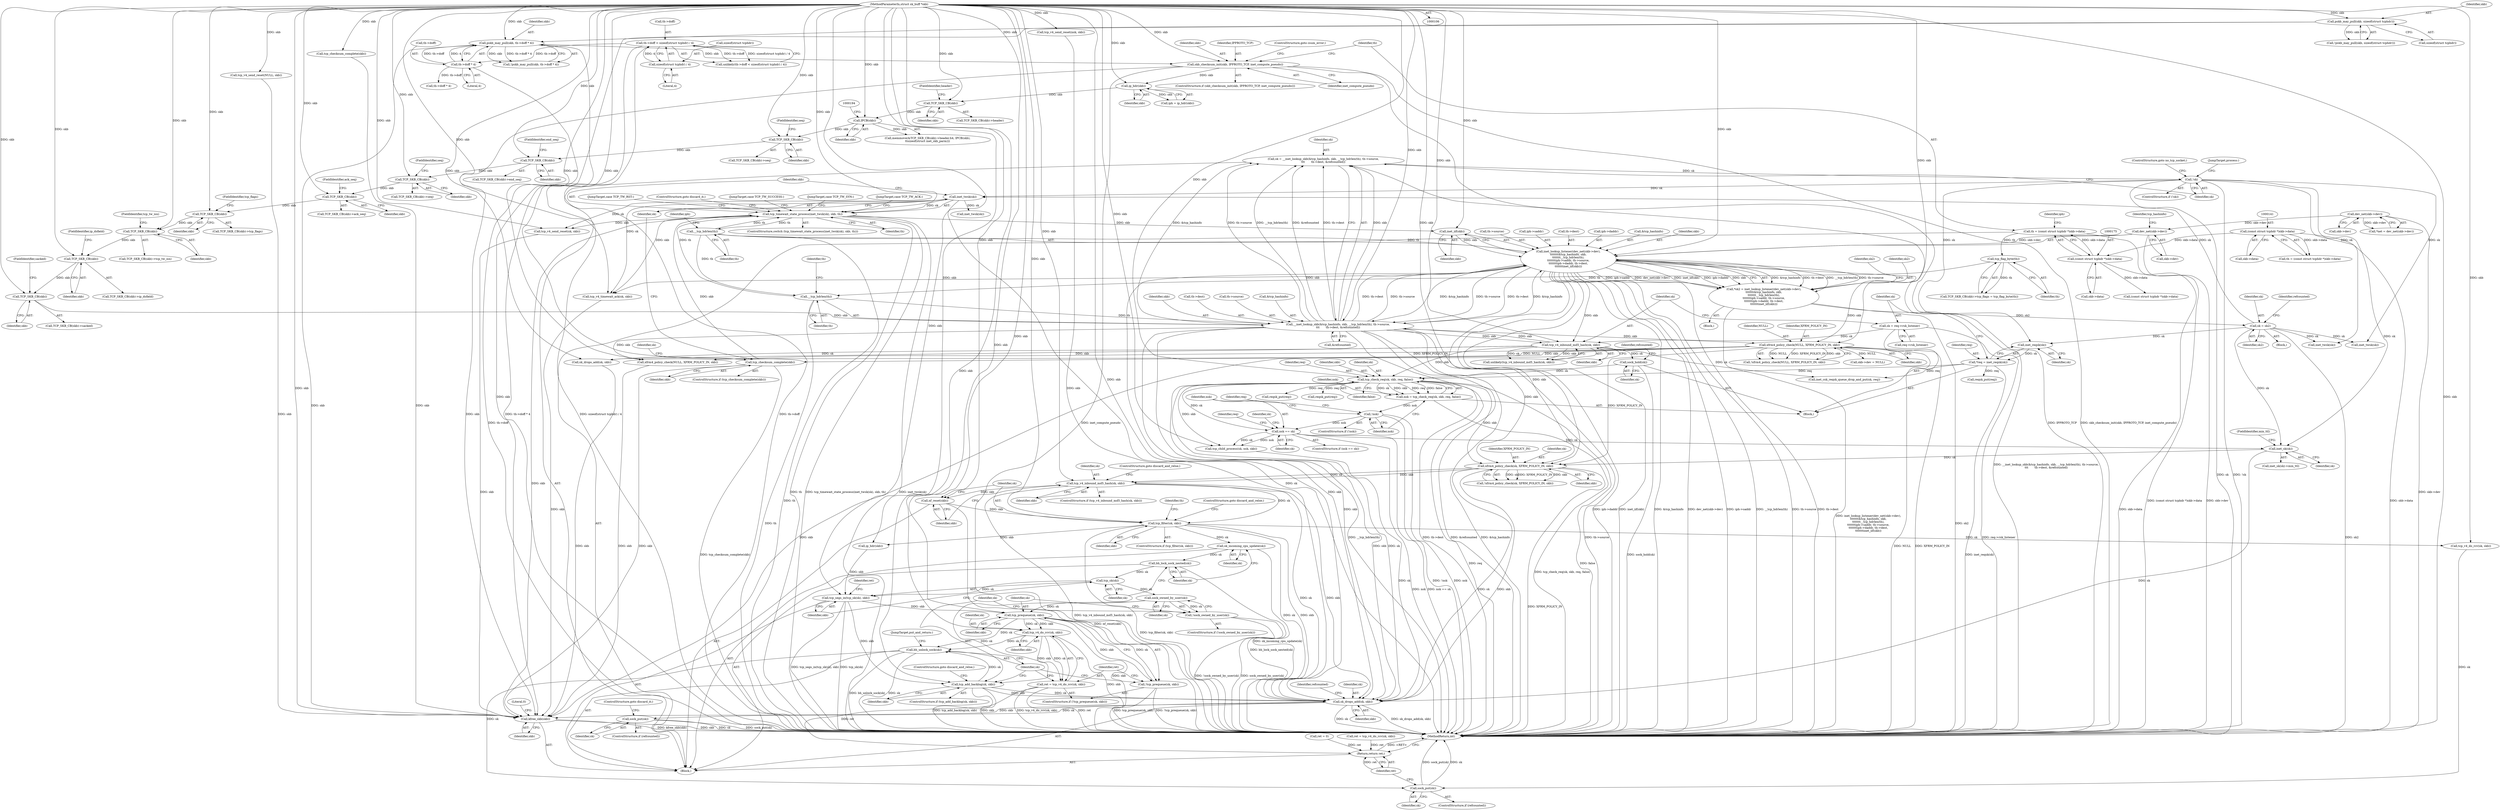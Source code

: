 digraph "0_linux_ac6e780070e30e4c35bd395acfe9191e6268bdd3@API" {
"1000444" [label="(Call,sk_incoming_cpu_update(sk))"];
"1000411" [label="(Call,tcp_filter(sk, skb))"];
"1000404" [label="(Call,tcp_v4_inbound_md5_hash(sk, skb))"];
"1000398" [label="(Call,xfrm4_policy_check(sk, XFRM_POLICY_IN, skb))"];
"1000388" [label="(Call,inet_sk(sk))"];
"1000285" [label="(Call,!sk)"];
"1000268" [label="(Call,sk = __inet_lookup_skb(&tcp_hashinfo, skb, __tcp_hdrlen(th), th->source,\n\t\t\t       th->dest, &refcounted))"];
"1000270" [label="(Call,__inet_lookup_skb(&tcp_hashinfo, skb, __tcp_hdrlen(th), th->source,\n\t\t\t       th->dest, &refcounted))"];
"1000557" [label="(Call,inet_lookup_listener(dev_net(skb->dev),\n\t\t\t\t\t\t\t&tcp_hashinfo, skb,\n\t\t\t\t\t\t\t__tcp_hdrlen(th),\n\t\t\t\t\t\t\tiph->saddr, th->source,\n\t\t\t\t\t\t\tiph->daddr, th->dest,\n\t\t\t\t\t\t\tinet_iif(skb)))"];
"1000558" [label="(Call,dev_net(skb->dev))"];
"1000112" [label="(Call,dev_net(skb->dev))"];
"1000579" [label="(Call,inet_iif(skb))"];
"1000546" [label="(Call,tcp_timewait_state_process(inet_twsk(sk), skb, th))"];
"1000547" [label="(Call,inet_twsk(sk))"];
"1000587" [label="(Call,sk = sk2)"];
"1000555" [label="(Call,*sk2 = inet_lookup_listener(dev_net(skb->dev),\n\t\t\t\t\t\t\t&tcp_hashinfo, skb,\n\t\t\t\t\t\t\t__tcp_hdrlen(th),\n\t\t\t\t\t\t\tiph->saddr, th->source,\n\t\t\t\t\t\t\tiph->daddr, th->dest,\n\t\t\t\t\t\t\tinet_iif(skb)))"];
"1000538" [label="(Call,tcp_checksum_complete(skb))"];
"1000528" [label="(Call,xfrm4_policy_check(NULL, XFRM_POLICY_IN, skb))"];
"1000107" [label="(MethodParameterIn,struct sk_buff *skb)"];
"1000274" [label="(Call,__tcp_hdrlen(th))"];
"1000565" [label="(Call,__tcp_hdrlen(th))"];
"1000246" [label="(Call,tcp_flag_byte(th))"];
"1000172" [label="(Call,th = (const struct tcphdr *)skb->data)"];
"1000174" [label="(Call,(const struct tcphdr *)skb->data)"];
"1000140" [label="(Call,(const struct tcphdr *)skb->data)"];
"1000316" [label="(Call,tcp_v4_inbound_md5_hash(sk, skb))"];
"1000309" [label="(Call,sk = req->rsk_listener)"];
"1000263" [label="(Call,TCP_SKB_CB(skb))"];
"1000256" [label="(Call,TCP_SKB_CB(skb))"];
"1000250" [label="(Call,TCP_SKB_CB(skb))"];
"1000243" [label="(Call,TCP_SKB_CB(skb))"];
"1000234" [label="(Call,TCP_SKB_CB(skb))"];
"1000212" [label="(Call,TCP_SKB_CB(skb))"];
"1000207" [label="(Call,TCP_SKB_CB(skb))"];
"1000198" [label="(Call,TCP_SKB_CB(skb))"];
"1000191" [label="(Call,IPCB(skb))"];
"1000187" [label="(Call,TCP_SKB_CB(skb))"];
"1000181" [label="(Call,ip_hdr(skb))"];
"1000167" [label="(Call,skb_checksum_init(skb, IPPROTO_TCP, inet_compute_pseudo))"];
"1000158" [label="(Call,pskb_may_pull(skb, th->doff * 4))"];
"1000133" [label="(Call,pskb_may_pull(skb, sizeof(struct tcphdr)))"];
"1000160" [label="(Call,th->doff * 4)"];
"1000147" [label="(Call,th->doff < sizeof(struct tcphdr) / 4)"];
"1000151" [label="(Call,sizeof(struct tcphdr) / 4)"];
"1000358" [label="(Call,nsk == sk)"];
"1000351" [label="(Call,!nsk)"];
"1000343" [label="(Call,nsk = tcp_check_req(sk, skb, req, false))"];
"1000345" [label="(Call,tcp_check_req(sk, skb, req, false))"];
"1000338" [label="(Call,sock_hold(sk))"];
"1000304" [label="(Call,*req = inet_reqsk(sk))"];
"1000306" [label="(Call,inet_reqsk(sk))"];
"1000408" [label="(Call,nf_reset(skb))"];
"1000446" [label="(Call,bh_lock_sock_nested(sk))"];
"1000449" [label="(Call,tcp_sk(sk))"];
"1000448" [label="(Call,tcp_segs_in(tcp_sk(sk), skb))"];
"1000462" [label="(Call,tcp_prequeue(sk, skb))"];
"1000461" [label="(Call,!tcp_prequeue(sk, skb))"];
"1000467" [label="(Call,tcp_v4_do_rcv(sk, skb))"];
"1000465" [label="(Call,ret = tcp_v4_do_rcv(sk, skb))"];
"1000484" [label="(Return,return ret;)"];
"1000477" [label="(Call,bh_unlock_sock(sk))"];
"1000482" [label="(Call,sock_put(sk))"];
"1000472" [label="(Call,tcp_add_backlog(sk, skb))"];
"1000517" [label="(Call,sk_drops_add(sk, skb))"];
"1000512" [label="(Call,kfree_skb(skb))"];
"1000522" [label="(Call,sock_put(sk))"];
"1000457" [label="(Call,sock_owned_by_user(sk))"];
"1000456" [label="(Call,!sock_owned_by_user(sk))"];
"1000334" [label="(Call,inet_csk_reqsk_queue_drop_and_put(sk, req))"];
"1000530" [label="(Identifier,XFRM_POLICY_IN)"];
"1000457" [label="(Call,sock_owned_by_user(sk))"];
"1000389" [label="(Identifier,sk)"];
"1000264" [label="(Identifier,skb)"];
"1000211" [label="(Call,TCP_SKB_CB(skb)->seq)"];
"1000246" [label="(Call,tcp_flag_byte(th))"];
"1000251" [label="(Identifier,skb)"];
"1000484" [label="(Return,return ret;)"];
"1000243" [label="(Call,TCP_SKB_CB(skb))"];
"1000520" [label="(ControlStructure,if (refcounted))"];
"1000585" [label="(Call,inet_twsk(sk))"];
"1000339" [label="(Identifier,sk)"];
"1000466" [label="(Identifier,ret)"];
"1000538" [label="(Call,tcp_checksum_complete(skb))"];
"1000160" [label="(Call,th->doff * 4)"];
"1000208" [label="(Identifier,skb)"];
"1000524" [label="(ControlStructure,goto discard_it;)"];
"1000609" [label="(MethodReturn,int)"];
"1000608" [label="(ControlStructure,goto discard_it;)"];
"1000132" [label="(Call,!pskb_may_pull(skb, sizeof(struct tcphdr)))"];
"1000358" [label="(Call,nsk == sk)"];
"1000556" [label="(Identifier,sk2)"];
"1000527" [label="(Call,!xfrm4_policy_check(NULL, XFRM_POLICY_IN, skb))"];
"1000263" [label="(Call,TCP_SKB_CB(skb))"];
"1000167" [label="(Call,skb_checksum_init(skb, IPPROTO_TCP, inet_compute_pseudo))"];
"1000134" [label="(Identifier,skb)"];
"1000453" [label="(Identifier,ret)"];
"1000448" [label="(Call,tcp_segs_in(tcp_sk(sk), skb))"];
"1000522" [label="(Call,sock_put(sk))"];
"1000404" [label="(Call,tcp_v4_inbound_md5_hash(sk, skb))"];
"1000371" [label="(Call,tcp_v4_send_reset(nsk, skb))"];
"1000270" [label="(Call,__inet_lookup_skb(&tcp_hashinfo, skb, __tcp_hdrlen(th), th->source,\n\t\t\t       th->dest, &refcounted))"];
"1000390" [label="(FieldIdentifier,min_ttl)"];
"1000588" [label="(Identifier,sk)"];
"1000346" [label="(Identifier,sk)"];
"1000469" [label="(Identifier,skb)"];
"1000174" [label="(Call,(const struct tcphdr *)skb->data)"];
"1000315" [label="(Call,unlikely(tcp_v4_inbound_md5_hash(sk, skb)))"];
"1000582" [label="(Identifier,sk2)"];
"1000284" [label="(ControlStructure,if (!sk))"];
"1000607" [label="(JumpTarget,case TCP_TW_SUCCESS:)"];
"1000302" [label="(Block,)"];
"1000209" [label="(FieldIdentifier,end_seq)"];
"1000485" [label="(Identifier,ret)"];
"1000458" [label="(Identifier,sk)"];
"1000107" [label="(MethodParameterIn,struct sk_buff *skb)"];
"1000444" [label="(Call,sk_incoming_cpu_update(sk))"];
"1000138" [label="(Call,th = (const struct tcphdr *)skb->data)"];
"1000285" [label="(Call,!sk)"];
"1000343" [label="(Call,nsk = tcp_check_req(sk, skb, req, false))"];
"1000397" [label="(Call,!xfrm4_policy_check(sk, XFRM_POLICY_IN, skb))"];
"1000483" [label="(Identifier,sk)"];
"1000257" [label="(Identifier,skb)"];
"1000112" [label="(Call,dev_net(skb->dev))"];
"1000489" [label="(Call,xfrm4_policy_check(NULL, XFRM_POLICY_IN, skb))"];
"1000250" [label="(Call,TCP_SKB_CB(skb))"];
"1000338" [label="(Call,sock_hold(sk))"];
"1000179" [label="(Call,iph = ip_hdr(skb))"];
"1000148" [label="(Call,th->doff)"];
"1000154" [label="(Literal,4)"];
"1000567" [label="(Call,iph->saddr)"];
"1000460" [label="(ControlStructure,if (!tcp_prequeue(sk, skb)))"];
"1000151" [label="(Call,sizeof(struct tcphdr) / 4)"];
"1000357" [label="(ControlStructure,if (nsk == sk))"];
"1000388" [label="(Call,inet_sk(sk))"];
"1000306" [label="(Call,inet_reqsk(sk))"];
"1000529" [label="(Identifier,NULL)"];
"1000142" [label="(Call,skb->data)"];
"1000269" [label="(Identifier,sk)"];
"1000534" [label="(Call,inet_twsk(sk))"];
"1000311" [label="(Call,req->rsk_listener)"];
"1000317" [label="(Identifier,sk)"];
"1000559" [label="(Call,skb->dev)"];
"1000169" [label="(Identifier,IPPROTO_TCP)"];
"1000545" [label="(ControlStructure,switch (tcp_timewait_state_process(inet_twsk(sk), skb, th)))"];
"1000387" [label="(Call,inet_sk(sk)->min_ttl)"];
"1000235" [label="(Identifier,skb)"];
"1000477" [label="(Call,bh_unlock_sock(sk))"];
"1000212" [label="(Call,TCP_SKB_CB(skb))"];
"1000345" [label="(Call,tcp_check_req(sk, skb, req, false))"];
"1000172" [label="(Call,th = (const struct tcphdr *)skb->data)"];
"1000451" [label="(Identifier,skb)"];
"1000467" [label="(Call,tcp_v4_do_rcv(sk, skb))"];
"1000518" [label="(Identifier,sk)"];
"1000515" [label="(Literal,0)"];
"1000398" [label="(Call,xfrm4_policy_check(sk, XFRM_POLICY_IN, skb))"];
"1000288" [label="(JumpTarget,process:)"];
"1000366" [label="(Call,tcp_child_process(sk, nsk, skb))"];
"1000401" [label="(Identifier,skb)"];
"1000589" [label="(Identifier,sk2)"];
"1000568" [label="(Identifier,iph)"];
"1000276" [label="(Call,th->source)"];
"1000480" [label="(ControlStructure,if (refcounted))"];
"1000173" [label="(Identifier,th)"];
"1000450" [label="(Identifier,sk)"];
"1000206" [label="(Call,TCP_SKB_CB(skb)->end_seq)"];
"1000186" [label="(Call,TCP_SKB_CB(skb)->header)"];
"1000176" [label="(Call,skb->data)"];
"1000110" [label="(Call,*net = dev_net(skb->dev))"];
"1000352" [label="(Identifier,nsk)"];
"1000287" [label="(ControlStructure,goto no_tcp_socket;)"];
"1000471" [label="(ControlStructure,if (tcp_add_backlog(sk, skb)))"];
"1000528" [label="(Call,xfrm4_policy_check(NULL, XFRM_POLICY_IN, skb))"];
"1000166" [label="(ControlStructure,if (skb_checksum_init(skb, IPPROTO_TCP, inet_compute_pseudo)))"];
"1000354" [label="(Call,reqsk_put(req))"];
"1000133" [label="(Call,pskb_may_pull(skb, sizeof(struct tcphdr)))"];
"1000549" [label="(Identifier,skb)"];
"1000547" [label="(Call,inet_twsk(sk))"];
"1000472" [label="(Call,tcp_add_backlog(sk, skb))"];
"1000416" [label="(Identifier,th)"];
"1000275" [label="(Identifier,th)"];
"1000318" [label="(Identifier,skb)"];
"1000351" [label="(Call,!nsk)"];
"1000513" [label="(Identifier,skb)"];
"1000465" [label="(Call,ret = tcp_v4_do_rcv(sk, skb))"];
"1000197" [label="(Call,TCP_SKB_CB(skb)->seq)"];
"1000476" [label="(ControlStructure,goto discard_and_relse;)"];
"1000108" [label="(Block,)"];
"1000305" [label="(Identifier,req)"];
"1000445" [label="(Identifier,sk)"];
"1000214" [label="(FieldIdentifier,seq)"];
"1000367" [label="(Identifier,sk)"];
"1000464" [label="(Identifier,skb)"];
"1000255" [label="(Call,TCP_SKB_CB(skb)->ip_dsfield)"];
"1000350" [label="(ControlStructure,if (!nsk))"];
"1000274" [label="(Call,__tcp_hdrlen(th))"];
"1000183" [label="(Call,memmove(&TCP_SKB_CB(skb)->header.h4, IPCB(skb),\n\t\tsizeof(struct inet_skb_parm)))"];
"1000440" [label="(Call,tcp_v4_do_rcv(sk, skb))"];
"1000271" [label="(Call,&tcp_hashinfo)"];
"1000113" [label="(Call,skb->dev)"];
"1000552" [label="(JumpTarget,case TCP_TW_SYN:)"];
"1000594" [label="(JumpTarget,case TCP_TW_ACK:)"];
"1000512" [label="(Call,kfree_skb(skb))"];
"1000426" [label="(Call,skb->dev = NULL)"];
"1000158" [label="(Call,pskb_may_pull(skb, th->doff * 4))"];
"1000310" [label="(Identifier,sk)"];
"1000323" [label="(Call,reqsk_put(req))"];
"1000463" [label="(Identifier,sk)"];
"1000468" [label="(Identifier,sk)"];
"1000473" [label="(Identifier,sk)"];
"1000282" [label="(Call,&refcounted)"];
"1000519" [label="(Identifier,skb)"];
"1000286" [label="(Identifier,sk)"];
"1000599" [label="(JumpTarget,case TCP_TW_RST:)"];
"1000320" [label="(Call,sk_drops_add(sk, skb))"];
"1000412" [label="(Identifier,sk)"];
"1000580" [label="(Identifier,skb)"];
"1000591" [label="(Identifier,refcounted)"];
"1000537" [label="(ControlStructure,if (tcp_checksum_complete(skb)))"];
"1000244" [label="(Identifier,skb)"];
"1000159" [label="(Identifier,skb)"];
"1000307" [label="(Identifier,sk)"];
"1000558" [label="(Call,dev_net(skb->dev))"];
"1000550" [label="(Identifier,th)"];
"1000363" [label="(Identifier,req)"];
"1000273" [label="(Identifier,skb)"];
"1000171" [label="(ControlStructure,goto csum_error;)"];
"1000576" [label="(Call,th->dest)"];
"1000247" [label="(Identifier,th)"];
"1000189" [label="(FieldIdentifier,header)"];
"1000414" [label="(ControlStructure,goto discard_and_relse;)"];
"1000446" [label="(Call,bh_lock_sock_nested(sk))"];
"1000147" [label="(Call,th->doff < sizeof(struct tcphdr) / 4)"];
"1000595" [label="(Call,tcp_v4_timewait_ack(sk, skb))"];
"1000539" [label="(Identifier,skb)"];
"1000252" [label="(FieldIdentifier,tcp_tw_isn)"];
"1000517" [label="(Call,sk_drops_add(sk, skb))"];
"1000242" [label="(Call,TCP_SKB_CB(skb)->tcp_flags)"];
"1000168" [label="(Identifier,skb)"];
"1000456" [label="(Call,!sock_owned_by_user(sk))"];
"1000355" [label="(Identifier,req)"];
"1000474" [label="(Identifier,skb)"];
"1000187" [label="(Call,TCP_SKB_CB(skb))"];
"1000191" [label="(Call,IPCB(skb))"];
"1000417" [label="(Call,(const struct tcphdr *)skb->data)"];
"1000227" [label="(Call,th->doff * 4)"];
"1000344" [label="(Identifier,nsk)"];
"1000152" [label="(Call,sizeof(struct tcphdr))"];
"1000348" [label="(Identifier,req)"];
"1000164" [label="(Literal,4)"];
"1000452" [label="(Call,ret = 0)"];
"1000360" [label="(Identifier,sk)"];
"1000409" [label="(Identifier,skb)"];
"1000140" [label="(Call,(const struct tcphdr *)skb->data)"];
"1000316" [label="(Call,tcp_v4_inbound_md5_hash(sk, skb))"];
"1000557" [label="(Call,inet_lookup_listener(dev_net(skb->dev),\n\t\t\t\t\t\t\t&tcp_hashinfo, skb,\n\t\t\t\t\t\t\t__tcp_hdrlen(th),\n\t\t\t\t\t\t\tiph->saddr, th->source,\n\t\t\t\t\t\t\tiph->daddr, th->dest,\n\t\t\t\t\t\t\tinet_iif(skb)))"];
"1000553" [label="(Block,)"];
"1000347" [label="(Identifier,skb)"];
"1000362" [label="(Call,reqsk_put(req))"];
"1000543" [label="(Identifier,sk)"];
"1000424" [label="(Call,ip_hdr(skb))"];
"1000403" [label="(ControlStructure,if (tcp_v4_inbound_md5_hash(sk, skb)))"];
"1000573" [label="(Call,iph->daddr)"];
"1000199" [label="(Identifier,skb)"];
"1000406" [label="(Identifier,skb)"];
"1000341" [label="(Identifier,refcounted)"];
"1000213" [label="(Identifier,skb)"];
"1000170" [label="(Identifier,inet_compute_pseudo)"];
"1000562" [label="(Call,&tcp_hashinfo)"];
"1000200" [label="(FieldIdentifier,seq)"];
"1000161" [label="(Call,th->doff)"];
"1000359" [label="(Identifier,nsk)"];
"1000478" [label="(Identifier,sk)"];
"1000438" [label="(Call,ret = tcp_v4_do_rcv(sk, skb))"];
"1000482" [label="(Call,sock_put(sk))"];
"1000207" [label="(Call,TCP_SKB_CB(skb))"];
"1000495" [label="(Call,tcp_checksum_complete(skb))"];
"1000265" [label="(FieldIdentifier,sacked)"];
"1000245" [label="(FieldIdentifier,tcp_flags)"];
"1000447" [label="(Identifier,sk)"];
"1000455" [label="(ControlStructure,if (!sock_owned_by_user(sk)))"];
"1000563" [label="(Identifier,tcp_hashinfo)"];
"1000268" [label="(Call,sk = __inet_lookup_skb(&tcp_hashinfo, skb, __tcp_hdrlen(th), th->source,\n\t\t\t       th->dest, &refcounted))"];
"1000531" [label="(Identifier,skb)"];
"1000349" [label="(Identifier,false)"];
"1000408" [label="(Call,nf_reset(skb))"];
"1000546" [label="(Call,tcp_timewait_state_process(inet_twsk(sk), skb, th))"];
"1000479" [label="(JumpTarget,put_and_return:)"];
"1000400" [label="(Identifier,XFRM_POLICY_IN)"];
"1000462" [label="(Call,tcp_prequeue(sk, skb))"];
"1000258" [label="(FieldIdentifier,ip_dsfield)"];
"1000262" [label="(Call,TCP_SKB_CB(skb)->sacked)"];
"1000157" [label="(Call,!pskb_may_pull(skb, th->doff * 4))"];
"1000180" [label="(Identifier,iph)"];
"1000461" [label="(Call,!tcp_prequeue(sk, skb))"];
"1000256" [label="(Call,TCP_SKB_CB(skb))"];
"1000566" [label="(Identifier,th)"];
"1000399" [label="(Identifier,sk)"];
"1000548" [label="(Identifier,sk)"];
"1000413" [label="(Identifier,skb)"];
"1000583" [label="(Block,)"];
"1000411" [label="(Call,tcp_filter(sk, skb))"];
"1000565" [label="(Call,__tcp_hdrlen(th))"];
"1000241" [label="(Call,TCP_SKB_CB(skb)->tcp_flags = tcp_flag_byte(th))"];
"1000564" [label="(Identifier,skb)"];
"1000521" [label="(Identifier,refcounted)"];
"1000542" [label="(Call,inet_twsk(sk))"];
"1000410" [label="(ControlStructure,if (tcp_filter(sk, skb)))"];
"1000570" [label="(Call,th->source)"];
"1000407" [label="(ControlStructure,goto discard_and_relse;)"];
"1000587" [label="(Call,sk = sk2)"];
"1000579" [label="(Call,inet_iif(skb))"];
"1000181" [label="(Call,ip_hdr(skb))"];
"1000555" [label="(Call,*sk2 = inet_lookup_listener(dev_net(skb->dev),\n\t\t\t\t\t\t\t&tcp_hashinfo, skb,\n\t\t\t\t\t\t\t__tcp_hdrlen(th),\n\t\t\t\t\t\t\tiph->saddr, th->source,\n\t\t\t\t\t\t\tiph->daddr, th->dest,\n\t\t\t\t\t\t\tinet_iif(skb)))"];
"1000198" [label="(Call,TCP_SKB_CB(skb))"];
"1000233" [label="(Call,TCP_SKB_CB(skb)->ack_seq)"];
"1000236" [label="(FieldIdentifier,ack_seq)"];
"1000135" [label="(Call,sizeof(struct tcphdr))"];
"1000523" [label="(Identifier,sk)"];
"1000304" [label="(Call,*req = inet_reqsk(sk))"];
"1000192" [label="(Identifier,skb)"];
"1000188" [label="(Identifier,skb)"];
"1000405" [label="(Identifier,sk)"];
"1000449" [label="(Call,tcp_sk(sk))"];
"1000234" [label="(Call,TCP_SKB_CB(skb))"];
"1000182" [label="(Identifier,skb)"];
"1000508" [label="(Call,tcp_v4_send_reset(NULL, skb))"];
"1000279" [label="(Call,th->dest)"];
"1000600" [label="(Call,tcp_v4_send_reset(sk, skb))"];
"1000146" [label="(Call,unlikely(th->doff < sizeof(struct tcphdr) / 4))"];
"1000249" [label="(Call,TCP_SKB_CB(skb)->tcp_tw_isn)"];
"1000277" [label="(Identifier,th)"];
"1000309" [label="(Call,sk = req->rsk_listener)"];
"1000444" -> "1000108"  [label="AST: "];
"1000444" -> "1000445"  [label="CFG: "];
"1000445" -> "1000444"  [label="AST: "];
"1000447" -> "1000444"  [label="CFG: "];
"1000444" -> "1000609"  [label="DDG: sk_incoming_cpu_update(sk)"];
"1000411" -> "1000444"  [label="DDG: sk"];
"1000444" -> "1000446"  [label="DDG: sk"];
"1000411" -> "1000410"  [label="AST: "];
"1000411" -> "1000413"  [label="CFG: "];
"1000412" -> "1000411"  [label="AST: "];
"1000413" -> "1000411"  [label="AST: "];
"1000414" -> "1000411"  [label="CFG: "];
"1000416" -> "1000411"  [label="CFG: "];
"1000411" -> "1000609"  [label="DDG: tcp_filter(sk, skb)"];
"1000404" -> "1000411"  [label="DDG: sk"];
"1000408" -> "1000411"  [label="DDG: skb"];
"1000107" -> "1000411"  [label="DDG: skb"];
"1000411" -> "1000424"  [label="DDG: skb"];
"1000411" -> "1000440"  [label="DDG: sk"];
"1000411" -> "1000517"  [label="DDG: sk"];
"1000411" -> "1000517"  [label="DDG: skb"];
"1000404" -> "1000403"  [label="AST: "];
"1000404" -> "1000406"  [label="CFG: "];
"1000405" -> "1000404"  [label="AST: "];
"1000406" -> "1000404"  [label="AST: "];
"1000407" -> "1000404"  [label="CFG: "];
"1000409" -> "1000404"  [label="CFG: "];
"1000404" -> "1000609"  [label="DDG: tcp_v4_inbound_md5_hash(sk, skb)"];
"1000398" -> "1000404"  [label="DDG: sk"];
"1000398" -> "1000404"  [label="DDG: skb"];
"1000107" -> "1000404"  [label="DDG: skb"];
"1000404" -> "1000408"  [label="DDG: skb"];
"1000404" -> "1000517"  [label="DDG: sk"];
"1000404" -> "1000517"  [label="DDG: skb"];
"1000398" -> "1000397"  [label="AST: "];
"1000398" -> "1000401"  [label="CFG: "];
"1000399" -> "1000398"  [label="AST: "];
"1000400" -> "1000398"  [label="AST: "];
"1000401" -> "1000398"  [label="AST: "];
"1000397" -> "1000398"  [label="CFG: "];
"1000398" -> "1000609"  [label="DDG: XFRM_POLICY_IN"];
"1000398" -> "1000397"  [label="DDG: sk"];
"1000398" -> "1000397"  [label="DDG: XFRM_POLICY_IN"];
"1000398" -> "1000397"  [label="DDG: skb"];
"1000388" -> "1000398"  [label="DDG: sk"];
"1000528" -> "1000398"  [label="DDG: XFRM_POLICY_IN"];
"1000345" -> "1000398"  [label="DDG: skb"];
"1000557" -> "1000398"  [label="DDG: skb"];
"1000270" -> "1000398"  [label="DDG: skb"];
"1000107" -> "1000398"  [label="DDG: skb"];
"1000398" -> "1000517"  [label="DDG: sk"];
"1000398" -> "1000517"  [label="DDG: skb"];
"1000388" -> "1000387"  [label="AST: "];
"1000388" -> "1000389"  [label="CFG: "];
"1000389" -> "1000388"  [label="AST: "];
"1000390" -> "1000388"  [label="CFG: "];
"1000285" -> "1000388"  [label="DDG: sk"];
"1000587" -> "1000388"  [label="DDG: sk"];
"1000358" -> "1000388"  [label="DDG: sk"];
"1000388" -> "1000517"  [label="DDG: sk"];
"1000285" -> "1000284"  [label="AST: "];
"1000285" -> "1000286"  [label="CFG: "];
"1000286" -> "1000285"  [label="AST: "];
"1000287" -> "1000285"  [label="CFG: "];
"1000288" -> "1000285"  [label="CFG: "];
"1000285" -> "1000609"  [label="DDG: sk"];
"1000285" -> "1000609"  [label="DDG: !sk"];
"1000268" -> "1000285"  [label="DDG: sk"];
"1000285" -> "1000306"  [label="DDG: sk"];
"1000285" -> "1000534"  [label="DDG: sk"];
"1000285" -> "1000542"  [label="DDG: sk"];
"1000285" -> "1000547"  [label="DDG: sk"];
"1000268" -> "1000108"  [label="AST: "];
"1000268" -> "1000270"  [label="CFG: "];
"1000269" -> "1000268"  [label="AST: "];
"1000270" -> "1000268"  [label="AST: "];
"1000286" -> "1000268"  [label="CFG: "];
"1000268" -> "1000609"  [label="DDG: __inet_lookup_skb(&tcp_hashinfo, skb, __tcp_hdrlen(th), th->source,\n\t\t\t       th->dest, &refcounted)"];
"1000270" -> "1000268"  [label="DDG: skb"];
"1000270" -> "1000268"  [label="DDG: &tcp_hashinfo"];
"1000270" -> "1000268"  [label="DDG: th->source"];
"1000270" -> "1000268"  [label="DDG: __tcp_hdrlen(th)"];
"1000270" -> "1000268"  [label="DDG: &refcounted"];
"1000270" -> "1000268"  [label="DDG: th->dest"];
"1000270" -> "1000282"  [label="CFG: "];
"1000271" -> "1000270"  [label="AST: "];
"1000273" -> "1000270"  [label="AST: "];
"1000274" -> "1000270"  [label="AST: "];
"1000276" -> "1000270"  [label="AST: "];
"1000279" -> "1000270"  [label="AST: "];
"1000282" -> "1000270"  [label="AST: "];
"1000270" -> "1000609"  [label="DDG: &refcounted"];
"1000270" -> "1000609"  [label="DDG: __tcp_hdrlen(th)"];
"1000270" -> "1000609"  [label="DDG: th->source"];
"1000270" -> "1000609"  [label="DDG: &tcp_hashinfo"];
"1000270" -> "1000609"  [label="DDG: th->dest"];
"1000557" -> "1000270"  [label="DDG: &tcp_hashinfo"];
"1000557" -> "1000270"  [label="DDG: th->source"];
"1000557" -> "1000270"  [label="DDG: th->dest"];
"1000316" -> "1000270"  [label="DDG: skb"];
"1000263" -> "1000270"  [label="DDG: skb"];
"1000107" -> "1000270"  [label="DDG: skb"];
"1000274" -> "1000270"  [label="DDG: th"];
"1000270" -> "1000316"  [label="DDG: skb"];
"1000270" -> "1000489"  [label="DDG: skb"];
"1000270" -> "1000517"  [label="DDG: skb"];
"1000270" -> "1000528"  [label="DDG: skb"];
"1000270" -> "1000557"  [label="DDG: &tcp_hashinfo"];
"1000270" -> "1000557"  [label="DDG: th->source"];
"1000270" -> "1000557"  [label="DDG: th->dest"];
"1000557" -> "1000555"  [label="AST: "];
"1000557" -> "1000579"  [label="CFG: "];
"1000558" -> "1000557"  [label="AST: "];
"1000562" -> "1000557"  [label="AST: "];
"1000564" -> "1000557"  [label="AST: "];
"1000565" -> "1000557"  [label="AST: "];
"1000567" -> "1000557"  [label="AST: "];
"1000570" -> "1000557"  [label="AST: "];
"1000573" -> "1000557"  [label="AST: "];
"1000576" -> "1000557"  [label="AST: "];
"1000579" -> "1000557"  [label="AST: "];
"1000555" -> "1000557"  [label="CFG: "];
"1000557" -> "1000609"  [label="DDG: inet_iif(skb)"];
"1000557" -> "1000609"  [label="DDG: &tcp_hashinfo"];
"1000557" -> "1000609"  [label="DDG: dev_net(skb->dev)"];
"1000557" -> "1000609"  [label="DDG: iph->saddr"];
"1000557" -> "1000609"  [label="DDG: __tcp_hdrlen(th)"];
"1000557" -> "1000609"  [label="DDG: th->source"];
"1000557" -> "1000609"  [label="DDG: th->dest"];
"1000557" -> "1000609"  [label="DDG: iph->daddr"];
"1000557" -> "1000316"  [label="DDG: skb"];
"1000557" -> "1000517"  [label="DDG: skb"];
"1000557" -> "1000528"  [label="DDG: skb"];
"1000557" -> "1000555"  [label="DDG: &tcp_hashinfo"];
"1000557" -> "1000555"  [label="DDG: th->dest"];
"1000557" -> "1000555"  [label="DDG: __tcp_hdrlen(th)"];
"1000557" -> "1000555"  [label="DDG: th->source"];
"1000557" -> "1000555"  [label="DDG: iph->saddr"];
"1000557" -> "1000555"  [label="DDG: dev_net(skb->dev)"];
"1000557" -> "1000555"  [label="DDG: inet_iif(skb)"];
"1000557" -> "1000555"  [label="DDG: iph->daddr"];
"1000557" -> "1000555"  [label="DDG: skb"];
"1000558" -> "1000557"  [label="DDG: skb->dev"];
"1000579" -> "1000557"  [label="DDG: skb"];
"1000107" -> "1000557"  [label="DDG: skb"];
"1000565" -> "1000557"  [label="DDG: th"];
"1000557" -> "1000595"  [label="DDG: skb"];
"1000558" -> "1000559"  [label="CFG: "];
"1000559" -> "1000558"  [label="AST: "];
"1000563" -> "1000558"  [label="CFG: "];
"1000558" -> "1000609"  [label="DDG: skb->dev"];
"1000112" -> "1000558"  [label="DDG: skb->dev"];
"1000112" -> "1000110"  [label="AST: "];
"1000112" -> "1000113"  [label="CFG: "];
"1000113" -> "1000112"  [label="AST: "];
"1000110" -> "1000112"  [label="CFG: "];
"1000112" -> "1000609"  [label="DDG: skb->dev"];
"1000112" -> "1000110"  [label="DDG: skb->dev"];
"1000579" -> "1000580"  [label="CFG: "];
"1000580" -> "1000579"  [label="AST: "];
"1000546" -> "1000579"  [label="DDG: skb"];
"1000107" -> "1000579"  [label="DDG: skb"];
"1000546" -> "1000545"  [label="AST: "];
"1000546" -> "1000550"  [label="CFG: "];
"1000547" -> "1000546"  [label="AST: "];
"1000549" -> "1000546"  [label="AST: "];
"1000550" -> "1000546"  [label="AST: "];
"1000552" -> "1000546"  [label="CFG: "];
"1000594" -> "1000546"  [label="CFG: "];
"1000599" -> "1000546"  [label="CFG: "];
"1000607" -> "1000546"  [label="CFG: "];
"1000608" -> "1000546"  [label="CFG: "];
"1000546" -> "1000609"  [label="DDG: th"];
"1000546" -> "1000609"  [label="DDG: tcp_timewait_state_process(inet_twsk(sk), skb, th)"];
"1000546" -> "1000609"  [label="DDG: inet_twsk(sk)"];
"1000546" -> "1000512"  [label="DDG: skb"];
"1000547" -> "1000546"  [label="DDG: sk"];
"1000538" -> "1000546"  [label="DDG: skb"];
"1000107" -> "1000546"  [label="DDG: skb"];
"1000274" -> "1000546"  [label="DDG: th"];
"1000565" -> "1000546"  [label="DDG: th"];
"1000546" -> "1000565"  [label="DDG: th"];
"1000546" -> "1000595"  [label="DDG: skb"];
"1000546" -> "1000600"  [label="DDG: skb"];
"1000547" -> "1000548"  [label="CFG: "];
"1000548" -> "1000547"  [label="AST: "];
"1000549" -> "1000547"  [label="CFG: "];
"1000547" -> "1000609"  [label="DDG: sk"];
"1000587" -> "1000547"  [label="DDG: sk"];
"1000547" -> "1000585"  [label="DDG: sk"];
"1000547" -> "1000595"  [label="DDG: sk"];
"1000547" -> "1000600"  [label="DDG: sk"];
"1000587" -> "1000583"  [label="AST: "];
"1000587" -> "1000589"  [label="CFG: "];
"1000588" -> "1000587"  [label="AST: "];
"1000589" -> "1000587"  [label="AST: "];
"1000591" -> "1000587"  [label="CFG: "];
"1000587" -> "1000609"  [label="DDG: sk2"];
"1000587" -> "1000306"  [label="DDG: sk"];
"1000587" -> "1000534"  [label="DDG: sk"];
"1000587" -> "1000542"  [label="DDG: sk"];
"1000555" -> "1000587"  [label="DDG: sk2"];
"1000555" -> "1000553"  [label="AST: "];
"1000556" -> "1000555"  [label="AST: "];
"1000582" -> "1000555"  [label="CFG: "];
"1000555" -> "1000609"  [label="DDG: inet_lookup_listener(dev_net(skb->dev),\n\t\t\t\t\t\t\t&tcp_hashinfo, skb,\n\t\t\t\t\t\t\t__tcp_hdrlen(th),\n\t\t\t\t\t\t\tiph->saddr, th->source,\n\t\t\t\t\t\t\tiph->daddr, th->dest,\n\t\t\t\t\t\t\tinet_iif(skb))"];
"1000555" -> "1000609"  [label="DDG: sk2"];
"1000538" -> "1000537"  [label="AST: "];
"1000538" -> "1000539"  [label="CFG: "];
"1000539" -> "1000538"  [label="AST: "];
"1000543" -> "1000538"  [label="CFG: "];
"1000548" -> "1000538"  [label="CFG: "];
"1000538" -> "1000609"  [label="DDG: tcp_checksum_complete(skb)"];
"1000538" -> "1000512"  [label="DDG: skb"];
"1000528" -> "1000538"  [label="DDG: skb"];
"1000107" -> "1000538"  [label="DDG: skb"];
"1000528" -> "1000527"  [label="AST: "];
"1000528" -> "1000531"  [label="CFG: "];
"1000529" -> "1000528"  [label="AST: "];
"1000530" -> "1000528"  [label="AST: "];
"1000531" -> "1000528"  [label="AST: "];
"1000527" -> "1000528"  [label="CFG: "];
"1000528" -> "1000609"  [label="DDG: XFRM_POLICY_IN"];
"1000528" -> "1000609"  [label="DDG: NULL"];
"1000528" -> "1000426"  [label="DDG: NULL"];
"1000528" -> "1000489"  [label="DDG: NULL"];
"1000528" -> "1000489"  [label="DDG: XFRM_POLICY_IN"];
"1000528" -> "1000512"  [label="DDG: skb"];
"1000528" -> "1000527"  [label="DDG: NULL"];
"1000528" -> "1000527"  [label="DDG: XFRM_POLICY_IN"];
"1000528" -> "1000527"  [label="DDG: skb"];
"1000107" -> "1000528"  [label="DDG: skb"];
"1000107" -> "1000106"  [label="AST: "];
"1000107" -> "1000609"  [label="DDG: skb"];
"1000107" -> "1000133"  [label="DDG: skb"];
"1000107" -> "1000158"  [label="DDG: skb"];
"1000107" -> "1000167"  [label="DDG: skb"];
"1000107" -> "1000181"  [label="DDG: skb"];
"1000107" -> "1000187"  [label="DDG: skb"];
"1000107" -> "1000191"  [label="DDG: skb"];
"1000107" -> "1000198"  [label="DDG: skb"];
"1000107" -> "1000207"  [label="DDG: skb"];
"1000107" -> "1000212"  [label="DDG: skb"];
"1000107" -> "1000234"  [label="DDG: skb"];
"1000107" -> "1000243"  [label="DDG: skb"];
"1000107" -> "1000250"  [label="DDG: skb"];
"1000107" -> "1000256"  [label="DDG: skb"];
"1000107" -> "1000263"  [label="DDG: skb"];
"1000107" -> "1000316"  [label="DDG: skb"];
"1000107" -> "1000320"  [label="DDG: skb"];
"1000107" -> "1000345"  [label="DDG: skb"];
"1000107" -> "1000366"  [label="DDG: skb"];
"1000107" -> "1000371"  [label="DDG: skb"];
"1000107" -> "1000408"  [label="DDG: skb"];
"1000107" -> "1000424"  [label="DDG: skb"];
"1000107" -> "1000440"  [label="DDG: skb"];
"1000107" -> "1000448"  [label="DDG: skb"];
"1000107" -> "1000462"  [label="DDG: skb"];
"1000107" -> "1000467"  [label="DDG: skb"];
"1000107" -> "1000472"  [label="DDG: skb"];
"1000107" -> "1000489"  [label="DDG: skb"];
"1000107" -> "1000495"  [label="DDG: skb"];
"1000107" -> "1000508"  [label="DDG: skb"];
"1000107" -> "1000512"  [label="DDG: skb"];
"1000107" -> "1000517"  [label="DDG: skb"];
"1000107" -> "1000595"  [label="DDG: skb"];
"1000107" -> "1000600"  [label="DDG: skb"];
"1000274" -> "1000275"  [label="CFG: "];
"1000275" -> "1000274"  [label="AST: "];
"1000277" -> "1000274"  [label="CFG: "];
"1000274" -> "1000609"  [label="DDG: th"];
"1000565" -> "1000274"  [label="DDG: th"];
"1000246" -> "1000274"  [label="DDG: th"];
"1000565" -> "1000566"  [label="CFG: "];
"1000566" -> "1000565"  [label="AST: "];
"1000568" -> "1000565"  [label="CFG: "];
"1000565" -> "1000609"  [label="DDG: th"];
"1000246" -> "1000241"  [label="AST: "];
"1000246" -> "1000247"  [label="CFG: "];
"1000247" -> "1000246"  [label="AST: "];
"1000241" -> "1000246"  [label="CFG: "];
"1000246" -> "1000241"  [label="DDG: th"];
"1000172" -> "1000246"  [label="DDG: th"];
"1000172" -> "1000108"  [label="AST: "];
"1000172" -> "1000174"  [label="CFG: "];
"1000173" -> "1000172"  [label="AST: "];
"1000174" -> "1000172"  [label="AST: "];
"1000180" -> "1000172"  [label="CFG: "];
"1000172" -> "1000609"  [label="DDG: (const struct tcphdr *)skb->data"];
"1000174" -> "1000172"  [label="DDG: skb->data"];
"1000174" -> "1000176"  [label="CFG: "];
"1000175" -> "1000174"  [label="AST: "];
"1000176" -> "1000174"  [label="AST: "];
"1000174" -> "1000609"  [label="DDG: skb->data"];
"1000140" -> "1000174"  [label="DDG: skb->data"];
"1000174" -> "1000417"  [label="DDG: skb->data"];
"1000140" -> "1000138"  [label="AST: "];
"1000140" -> "1000142"  [label="CFG: "];
"1000141" -> "1000140"  [label="AST: "];
"1000142" -> "1000140"  [label="AST: "];
"1000138" -> "1000140"  [label="CFG: "];
"1000140" -> "1000609"  [label="DDG: skb->data"];
"1000140" -> "1000138"  [label="DDG: skb->data"];
"1000316" -> "1000315"  [label="AST: "];
"1000316" -> "1000318"  [label="CFG: "];
"1000317" -> "1000316"  [label="AST: "];
"1000318" -> "1000316"  [label="AST: "];
"1000315" -> "1000316"  [label="CFG: "];
"1000316" -> "1000315"  [label="DDG: sk"];
"1000316" -> "1000315"  [label="DDG: skb"];
"1000309" -> "1000316"  [label="DDG: sk"];
"1000316" -> "1000320"  [label="DDG: sk"];
"1000316" -> "1000320"  [label="DDG: skb"];
"1000316" -> "1000334"  [label="DDG: sk"];
"1000316" -> "1000338"  [label="DDG: sk"];
"1000316" -> "1000345"  [label="DDG: skb"];
"1000309" -> "1000302"  [label="AST: "];
"1000309" -> "1000311"  [label="CFG: "];
"1000310" -> "1000309"  [label="AST: "];
"1000311" -> "1000309"  [label="AST: "];
"1000317" -> "1000309"  [label="CFG: "];
"1000309" -> "1000609"  [label="DDG: req->rsk_listener"];
"1000263" -> "1000262"  [label="AST: "];
"1000263" -> "1000264"  [label="CFG: "];
"1000264" -> "1000263"  [label="AST: "];
"1000265" -> "1000263"  [label="CFG: "];
"1000256" -> "1000263"  [label="DDG: skb"];
"1000256" -> "1000255"  [label="AST: "];
"1000256" -> "1000257"  [label="CFG: "];
"1000257" -> "1000256"  [label="AST: "];
"1000258" -> "1000256"  [label="CFG: "];
"1000250" -> "1000256"  [label="DDG: skb"];
"1000250" -> "1000249"  [label="AST: "];
"1000250" -> "1000251"  [label="CFG: "];
"1000251" -> "1000250"  [label="AST: "];
"1000252" -> "1000250"  [label="CFG: "];
"1000243" -> "1000250"  [label="DDG: skb"];
"1000243" -> "1000242"  [label="AST: "];
"1000243" -> "1000244"  [label="CFG: "];
"1000244" -> "1000243"  [label="AST: "];
"1000245" -> "1000243"  [label="CFG: "];
"1000234" -> "1000243"  [label="DDG: skb"];
"1000234" -> "1000233"  [label="AST: "];
"1000234" -> "1000235"  [label="CFG: "];
"1000235" -> "1000234"  [label="AST: "];
"1000236" -> "1000234"  [label="CFG: "];
"1000212" -> "1000234"  [label="DDG: skb"];
"1000212" -> "1000211"  [label="AST: "];
"1000212" -> "1000213"  [label="CFG: "];
"1000213" -> "1000212"  [label="AST: "];
"1000214" -> "1000212"  [label="CFG: "];
"1000207" -> "1000212"  [label="DDG: skb"];
"1000207" -> "1000206"  [label="AST: "];
"1000207" -> "1000208"  [label="CFG: "];
"1000208" -> "1000207"  [label="AST: "];
"1000209" -> "1000207"  [label="CFG: "];
"1000198" -> "1000207"  [label="DDG: skb"];
"1000198" -> "1000197"  [label="AST: "];
"1000198" -> "1000199"  [label="CFG: "];
"1000199" -> "1000198"  [label="AST: "];
"1000200" -> "1000198"  [label="CFG: "];
"1000191" -> "1000198"  [label="DDG: skb"];
"1000191" -> "1000183"  [label="AST: "];
"1000191" -> "1000192"  [label="CFG: "];
"1000192" -> "1000191"  [label="AST: "];
"1000194" -> "1000191"  [label="CFG: "];
"1000191" -> "1000183"  [label="DDG: skb"];
"1000187" -> "1000191"  [label="DDG: skb"];
"1000187" -> "1000186"  [label="AST: "];
"1000187" -> "1000188"  [label="CFG: "];
"1000188" -> "1000187"  [label="AST: "];
"1000189" -> "1000187"  [label="CFG: "];
"1000181" -> "1000187"  [label="DDG: skb"];
"1000181" -> "1000179"  [label="AST: "];
"1000181" -> "1000182"  [label="CFG: "];
"1000182" -> "1000181"  [label="AST: "];
"1000179" -> "1000181"  [label="CFG: "];
"1000181" -> "1000179"  [label="DDG: skb"];
"1000167" -> "1000181"  [label="DDG: skb"];
"1000167" -> "1000166"  [label="AST: "];
"1000167" -> "1000170"  [label="CFG: "];
"1000168" -> "1000167"  [label="AST: "];
"1000169" -> "1000167"  [label="AST: "];
"1000170" -> "1000167"  [label="AST: "];
"1000171" -> "1000167"  [label="CFG: "];
"1000173" -> "1000167"  [label="CFG: "];
"1000167" -> "1000609"  [label="DDG: IPPROTO_TCP"];
"1000167" -> "1000609"  [label="DDG: skb_checksum_init(skb, IPPROTO_TCP, inet_compute_pseudo)"];
"1000167" -> "1000609"  [label="DDG: inet_compute_pseudo"];
"1000158" -> "1000167"  [label="DDG: skb"];
"1000167" -> "1000512"  [label="DDG: skb"];
"1000158" -> "1000157"  [label="AST: "];
"1000158" -> "1000160"  [label="CFG: "];
"1000159" -> "1000158"  [label="AST: "];
"1000160" -> "1000158"  [label="AST: "];
"1000157" -> "1000158"  [label="CFG: "];
"1000158" -> "1000609"  [label="DDG: th->doff * 4"];
"1000158" -> "1000157"  [label="DDG: skb"];
"1000158" -> "1000157"  [label="DDG: th->doff * 4"];
"1000133" -> "1000158"  [label="DDG: skb"];
"1000160" -> "1000158"  [label="DDG: th->doff"];
"1000160" -> "1000158"  [label="DDG: 4"];
"1000158" -> "1000512"  [label="DDG: skb"];
"1000133" -> "1000132"  [label="AST: "];
"1000133" -> "1000135"  [label="CFG: "];
"1000134" -> "1000133"  [label="AST: "];
"1000135" -> "1000133"  [label="AST: "];
"1000132" -> "1000133"  [label="CFG: "];
"1000133" -> "1000132"  [label="DDG: skb"];
"1000133" -> "1000512"  [label="DDG: skb"];
"1000160" -> "1000164"  [label="CFG: "];
"1000161" -> "1000160"  [label="AST: "];
"1000164" -> "1000160"  [label="AST: "];
"1000160" -> "1000609"  [label="DDG: th->doff"];
"1000147" -> "1000160"  [label="DDG: th->doff"];
"1000160" -> "1000227"  [label="DDG: th->doff"];
"1000147" -> "1000146"  [label="AST: "];
"1000147" -> "1000151"  [label="CFG: "];
"1000148" -> "1000147"  [label="AST: "];
"1000151" -> "1000147"  [label="AST: "];
"1000146" -> "1000147"  [label="CFG: "];
"1000147" -> "1000609"  [label="DDG: sizeof(struct tcphdr) / 4"];
"1000147" -> "1000609"  [label="DDG: th->doff"];
"1000147" -> "1000146"  [label="DDG: th->doff"];
"1000147" -> "1000146"  [label="DDG: sizeof(struct tcphdr) / 4"];
"1000151" -> "1000147"  [label="DDG: 4"];
"1000151" -> "1000154"  [label="CFG: "];
"1000152" -> "1000151"  [label="AST: "];
"1000154" -> "1000151"  [label="AST: "];
"1000358" -> "1000357"  [label="AST: "];
"1000358" -> "1000360"  [label="CFG: "];
"1000359" -> "1000358"  [label="AST: "];
"1000360" -> "1000358"  [label="AST: "];
"1000363" -> "1000358"  [label="CFG: "];
"1000367" -> "1000358"  [label="CFG: "];
"1000358" -> "1000609"  [label="DDG: nsk == sk"];
"1000358" -> "1000609"  [label="DDG: nsk"];
"1000351" -> "1000358"  [label="DDG: nsk"];
"1000345" -> "1000358"  [label="DDG: sk"];
"1000358" -> "1000366"  [label="DDG: sk"];
"1000358" -> "1000366"  [label="DDG: nsk"];
"1000351" -> "1000350"  [label="AST: "];
"1000351" -> "1000352"  [label="CFG: "];
"1000352" -> "1000351"  [label="AST: "];
"1000355" -> "1000351"  [label="CFG: "];
"1000359" -> "1000351"  [label="CFG: "];
"1000351" -> "1000609"  [label="DDG: !nsk"];
"1000351" -> "1000609"  [label="DDG: nsk"];
"1000343" -> "1000351"  [label="DDG: nsk"];
"1000343" -> "1000302"  [label="AST: "];
"1000343" -> "1000345"  [label="CFG: "];
"1000344" -> "1000343"  [label="AST: "];
"1000345" -> "1000343"  [label="AST: "];
"1000352" -> "1000343"  [label="CFG: "];
"1000343" -> "1000609"  [label="DDG: tcp_check_req(sk, skb, req, false)"];
"1000345" -> "1000343"  [label="DDG: sk"];
"1000345" -> "1000343"  [label="DDG: skb"];
"1000345" -> "1000343"  [label="DDG: req"];
"1000345" -> "1000343"  [label="DDG: false"];
"1000345" -> "1000349"  [label="CFG: "];
"1000346" -> "1000345"  [label="AST: "];
"1000347" -> "1000345"  [label="AST: "];
"1000348" -> "1000345"  [label="AST: "];
"1000349" -> "1000345"  [label="AST: "];
"1000345" -> "1000609"  [label="DDG: false"];
"1000345" -> "1000609"  [label="DDG: req"];
"1000338" -> "1000345"  [label="DDG: sk"];
"1000304" -> "1000345"  [label="DDG: req"];
"1000345" -> "1000354"  [label="DDG: req"];
"1000345" -> "1000362"  [label="DDG: req"];
"1000345" -> "1000366"  [label="DDG: skb"];
"1000345" -> "1000517"  [label="DDG: sk"];
"1000345" -> "1000517"  [label="DDG: skb"];
"1000338" -> "1000302"  [label="AST: "];
"1000338" -> "1000339"  [label="CFG: "];
"1000339" -> "1000338"  [label="AST: "];
"1000341" -> "1000338"  [label="CFG: "];
"1000338" -> "1000609"  [label="DDG: sock_hold(sk)"];
"1000304" -> "1000302"  [label="AST: "];
"1000304" -> "1000306"  [label="CFG: "];
"1000305" -> "1000304"  [label="AST: "];
"1000306" -> "1000304"  [label="AST: "];
"1000310" -> "1000304"  [label="CFG: "];
"1000304" -> "1000609"  [label="DDG: inet_reqsk(sk)"];
"1000306" -> "1000304"  [label="DDG: sk"];
"1000304" -> "1000323"  [label="DDG: req"];
"1000304" -> "1000334"  [label="DDG: req"];
"1000306" -> "1000307"  [label="CFG: "];
"1000307" -> "1000306"  [label="AST: "];
"1000408" -> "1000108"  [label="AST: "];
"1000408" -> "1000409"  [label="CFG: "];
"1000409" -> "1000408"  [label="AST: "];
"1000412" -> "1000408"  [label="CFG: "];
"1000408" -> "1000609"  [label="DDG: nf_reset(skb)"];
"1000446" -> "1000108"  [label="AST: "];
"1000446" -> "1000447"  [label="CFG: "];
"1000447" -> "1000446"  [label="AST: "];
"1000450" -> "1000446"  [label="CFG: "];
"1000446" -> "1000609"  [label="DDG: bh_lock_sock_nested(sk)"];
"1000446" -> "1000449"  [label="DDG: sk"];
"1000449" -> "1000448"  [label="AST: "];
"1000449" -> "1000450"  [label="CFG: "];
"1000450" -> "1000449"  [label="AST: "];
"1000451" -> "1000449"  [label="CFG: "];
"1000449" -> "1000448"  [label="DDG: sk"];
"1000449" -> "1000457"  [label="DDG: sk"];
"1000448" -> "1000108"  [label="AST: "];
"1000448" -> "1000451"  [label="CFG: "];
"1000451" -> "1000448"  [label="AST: "];
"1000453" -> "1000448"  [label="CFG: "];
"1000448" -> "1000609"  [label="DDG: tcp_sk(sk)"];
"1000448" -> "1000609"  [label="DDG: tcp_segs_in(tcp_sk(sk), skb)"];
"1000424" -> "1000448"  [label="DDG: skb"];
"1000448" -> "1000462"  [label="DDG: skb"];
"1000448" -> "1000472"  [label="DDG: skb"];
"1000462" -> "1000461"  [label="AST: "];
"1000462" -> "1000464"  [label="CFG: "];
"1000463" -> "1000462"  [label="AST: "];
"1000464" -> "1000462"  [label="AST: "];
"1000461" -> "1000462"  [label="CFG: "];
"1000462" -> "1000609"  [label="DDG: skb"];
"1000462" -> "1000461"  [label="DDG: sk"];
"1000462" -> "1000461"  [label="DDG: skb"];
"1000457" -> "1000462"  [label="DDG: sk"];
"1000462" -> "1000467"  [label="DDG: sk"];
"1000462" -> "1000467"  [label="DDG: skb"];
"1000462" -> "1000477"  [label="DDG: sk"];
"1000461" -> "1000460"  [label="AST: "];
"1000466" -> "1000461"  [label="CFG: "];
"1000478" -> "1000461"  [label="CFG: "];
"1000461" -> "1000609"  [label="DDG: !tcp_prequeue(sk, skb)"];
"1000461" -> "1000609"  [label="DDG: tcp_prequeue(sk, skb)"];
"1000467" -> "1000465"  [label="AST: "];
"1000467" -> "1000469"  [label="CFG: "];
"1000468" -> "1000467"  [label="AST: "];
"1000469" -> "1000467"  [label="AST: "];
"1000465" -> "1000467"  [label="CFG: "];
"1000467" -> "1000609"  [label="DDG: skb"];
"1000467" -> "1000465"  [label="DDG: sk"];
"1000467" -> "1000465"  [label="DDG: skb"];
"1000467" -> "1000477"  [label="DDG: sk"];
"1000465" -> "1000460"  [label="AST: "];
"1000466" -> "1000465"  [label="AST: "];
"1000478" -> "1000465"  [label="CFG: "];
"1000465" -> "1000609"  [label="DDG: tcp_v4_do_rcv(sk, skb)"];
"1000465" -> "1000609"  [label="DDG: ret"];
"1000465" -> "1000484"  [label="DDG: ret"];
"1000484" -> "1000108"  [label="AST: "];
"1000484" -> "1000485"  [label="CFG: "];
"1000485" -> "1000484"  [label="AST: "];
"1000609" -> "1000484"  [label="CFG: "];
"1000484" -> "1000609"  [label="DDG: <RET>"];
"1000485" -> "1000484"  [label="DDG: ret"];
"1000452" -> "1000484"  [label="DDG: ret"];
"1000438" -> "1000484"  [label="DDG: ret"];
"1000477" -> "1000108"  [label="AST: "];
"1000477" -> "1000478"  [label="CFG: "];
"1000478" -> "1000477"  [label="AST: "];
"1000479" -> "1000477"  [label="CFG: "];
"1000477" -> "1000609"  [label="DDG: bh_unlock_sock(sk)"];
"1000477" -> "1000609"  [label="DDG: sk"];
"1000472" -> "1000477"  [label="DDG: sk"];
"1000477" -> "1000482"  [label="DDG: sk"];
"1000482" -> "1000480"  [label="AST: "];
"1000482" -> "1000483"  [label="CFG: "];
"1000483" -> "1000482"  [label="AST: "];
"1000485" -> "1000482"  [label="CFG: "];
"1000482" -> "1000609"  [label="DDG: sk"];
"1000482" -> "1000609"  [label="DDG: sock_put(sk)"];
"1000440" -> "1000482"  [label="DDG: sk"];
"1000472" -> "1000471"  [label="AST: "];
"1000472" -> "1000474"  [label="CFG: "];
"1000473" -> "1000472"  [label="AST: "];
"1000474" -> "1000472"  [label="AST: "];
"1000476" -> "1000472"  [label="CFG: "];
"1000478" -> "1000472"  [label="CFG: "];
"1000472" -> "1000609"  [label="DDG: tcp_add_backlog(sk, skb)"];
"1000472" -> "1000609"  [label="DDG: skb"];
"1000457" -> "1000472"  [label="DDG: sk"];
"1000472" -> "1000517"  [label="DDG: sk"];
"1000472" -> "1000517"  [label="DDG: skb"];
"1000517" -> "1000108"  [label="AST: "];
"1000517" -> "1000519"  [label="CFG: "];
"1000518" -> "1000517"  [label="AST: "];
"1000519" -> "1000517"  [label="AST: "];
"1000521" -> "1000517"  [label="CFG: "];
"1000517" -> "1000609"  [label="DDG: sk"];
"1000517" -> "1000609"  [label="DDG: sk_drops_add(sk, skb)"];
"1000517" -> "1000512"  [label="DDG: skb"];
"1000366" -> "1000517"  [label="DDG: sk"];
"1000371" -> "1000517"  [label="DDG: skb"];
"1000517" -> "1000522"  [label="DDG: sk"];
"1000512" -> "1000108"  [label="AST: "];
"1000512" -> "1000513"  [label="CFG: "];
"1000513" -> "1000512"  [label="AST: "];
"1000515" -> "1000512"  [label="CFG: "];
"1000512" -> "1000609"  [label="DDG: skb"];
"1000512" -> "1000609"  [label="DDG: kfree_skb(skb)"];
"1000495" -> "1000512"  [label="DDG: skb"];
"1000320" -> "1000512"  [label="DDG: skb"];
"1000489" -> "1000512"  [label="DDG: skb"];
"1000508" -> "1000512"  [label="DDG: skb"];
"1000595" -> "1000512"  [label="DDG: skb"];
"1000600" -> "1000512"  [label="DDG: skb"];
"1000522" -> "1000520"  [label="AST: "];
"1000522" -> "1000523"  [label="CFG: "];
"1000523" -> "1000522"  [label="AST: "];
"1000524" -> "1000522"  [label="CFG: "];
"1000522" -> "1000609"  [label="DDG: sock_put(sk)"];
"1000522" -> "1000609"  [label="DDG: sk"];
"1000457" -> "1000456"  [label="AST: "];
"1000457" -> "1000458"  [label="CFG: "];
"1000458" -> "1000457"  [label="AST: "];
"1000456" -> "1000457"  [label="CFG: "];
"1000457" -> "1000456"  [label="DDG: sk"];
"1000456" -> "1000455"  [label="AST: "];
"1000463" -> "1000456"  [label="CFG: "];
"1000473" -> "1000456"  [label="CFG: "];
"1000456" -> "1000609"  [label="DDG: sock_owned_by_user(sk)"];
"1000456" -> "1000609"  [label="DDG: !sock_owned_by_user(sk)"];
}
